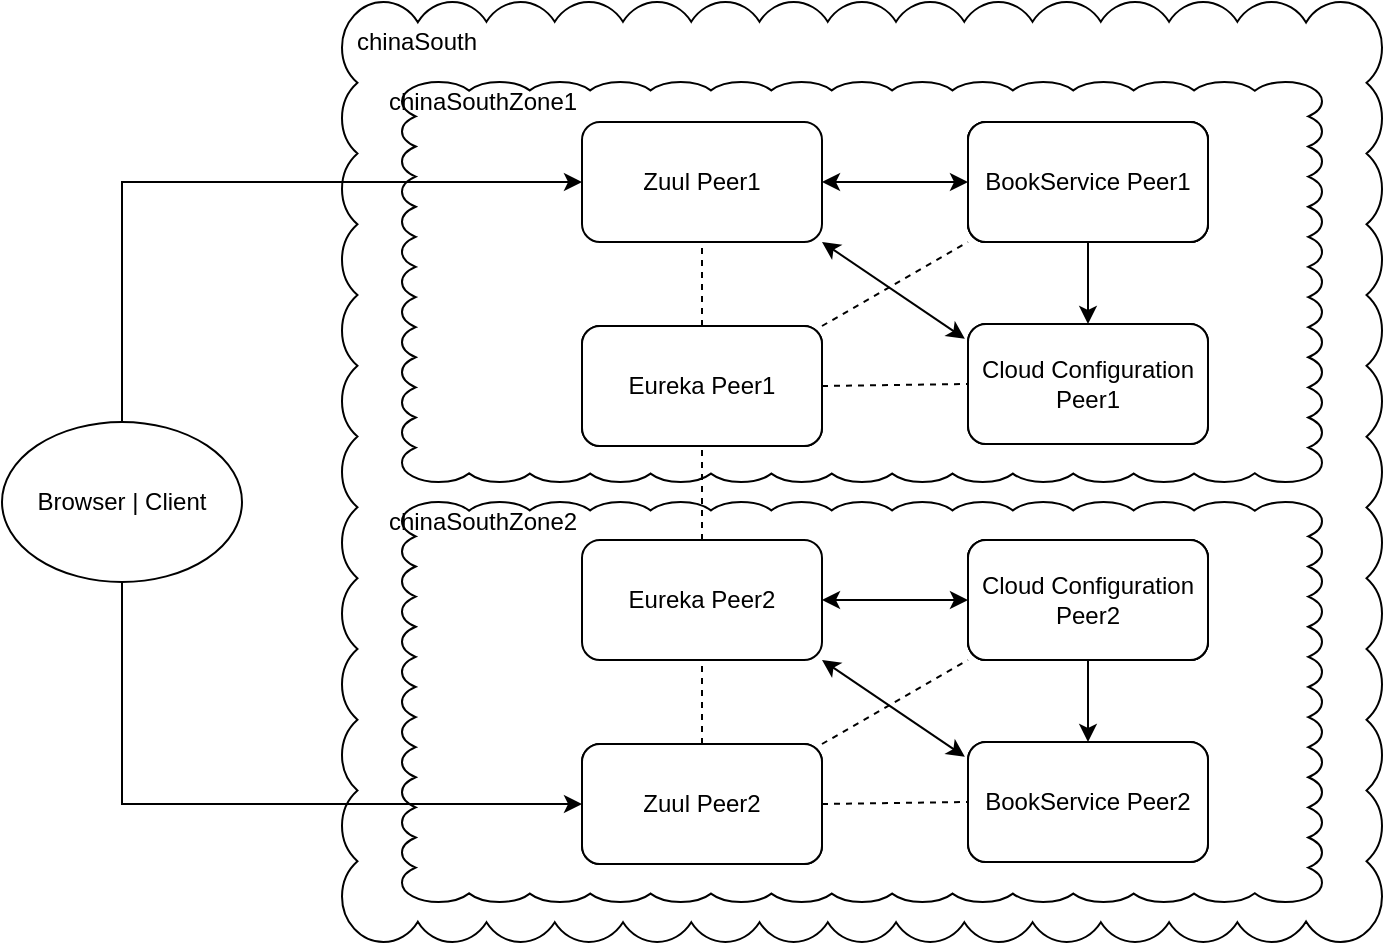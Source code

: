 <mxfile version="12.8.1" type="github">
  <diagram id="9NF7pGF7Ra7rEJzcOf4w" name="Page-1">
    <mxGraphModel dx="1329" dy="802" grid="1" gridSize="10" guides="1" tooltips="1" connect="1" arrows="1" fold="1" page="1" pageScale="1" pageWidth="827" pageHeight="1169" math="0" shadow="0">
      <root>
        <mxCell id="0" />
        <mxCell id="1" parent="0" />
        <mxCell id="pdzBoScBfmoOIBWeZZql-23" value="" style="whiteSpace=wrap;html=1;shape=mxgraph.basic.cloud_rect" parent="1" vertex="1">
          <mxGeometry x="200" y="60" width="520" height="470" as="geometry" />
        </mxCell>
        <mxCell id="5vWuNysADKqsCuc7ViOQ-1" value="" style="whiteSpace=wrap;html=1;shape=mxgraph.basic.cloud_rect" vertex="1" parent="1">
          <mxGeometry x="230" y="100" width="460" height="200" as="geometry" />
        </mxCell>
        <mxCell id="pdzBoScBfmoOIBWeZZql-1" value="Cloud Configuration" style="rounded=1;whiteSpace=wrap;html=1;" parent="1" vertex="1">
          <mxGeometry x="513" y="221" width="120" height="60" as="geometry" />
        </mxCell>
        <mxCell id="pdzBoScBfmoOIBWeZZql-20" style="edgeStyle=none;rounded=0;orthogonalLoop=1;jettySize=auto;html=1;exitX=1;exitY=0.5;exitDx=0;exitDy=0;entryX=0;entryY=0.5;entryDx=0;entryDy=0;startArrow=none;startFill=0;endArrow=none;endFill=0;dashed=1;" parent="1" source="pdzBoScBfmoOIBWeZZql-2" target="pdzBoScBfmoOIBWeZZql-1" edge="1">
          <mxGeometry relative="1" as="geometry" />
        </mxCell>
        <mxCell id="pdzBoScBfmoOIBWeZZql-21" style="edgeStyle=none;rounded=0;orthogonalLoop=1;jettySize=auto;html=1;exitX=1;exitY=0;exitDx=0;exitDy=0;entryX=0;entryY=1;entryDx=0;entryDy=0;dashed=1;startArrow=none;startFill=0;endArrow=none;endFill=0;" parent="1" source="pdzBoScBfmoOIBWeZZql-2" target="pdzBoScBfmoOIBWeZZql-5" edge="1">
          <mxGeometry relative="1" as="geometry" />
        </mxCell>
        <mxCell id="pdzBoScBfmoOIBWeZZql-22" style="edgeStyle=none;rounded=0;orthogonalLoop=1;jettySize=auto;html=1;exitX=0.5;exitY=0;exitDx=0;exitDy=0;entryX=0.5;entryY=1;entryDx=0;entryDy=0;dashed=1;startArrow=none;startFill=0;endArrow=none;endFill=0;" parent="1" source="pdzBoScBfmoOIBWeZZql-2" target="pdzBoScBfmoOIBWeZZql-3" edge="1">
          <mxGeometry relative="1" as="geometry" />
        </mxCell>
        <mxCell id="pdzBoScBfmoOIBWeZZql-2" value="Eureka" style="rounded=1;whiteSpace=wrap;html=1;" parent="1" vertex="1">
          <mxGeometry x="320" y="222" width="120" height="60" as="geometry" />
        </mxCell>
        <mxCell id="pdzBoScBfmoOIBWeZZql-17" style="rounded=0;orthogonalLoop=1;jettySize=auto;html=1;exitX=1;exitY=1;exitDx=0;exitDy=0;entryX=-0.013;entryY=0.123;entryDx=0;entryDy=0;entryPerimeter=0;startArrow=classic;startFill=1;" parent="1" source="pdzBoScBfmoOIBWeZZql-3" target="pdzBoScBfmoOIBWeZZql-1" edge="1">
          <mxGeometry relative="1" as="geometry" />
        </mxCell>
        <mxCell id="pdzBoScBfmoOIBWeZZql-19" style="edgeStyle=none;rounded=0;orthogonalLoop=1;jettySize=auto;html=1;exitX=1;exitY=0.5;exitDx=0;exitDy=0;entryX=0;entryY=0.5;entryDx=0;entryDy=0;startArrow=classic;startFill=1;" parent="1" source="pdzBoScBfmoOIBWeZZql-3" target="pdzBoScBfmoOIBWeZZql-5" edge="1">
          <mxGeometry relative="1" as="geometry" />
        </mxCell>
        <mxCell id="pdzBoScBfmoOIBWeZZql-3" value="Zuul Peer1" style="rounded=1;whiteSpace=wrap;html=1;" parent="1" vertex="1">
          <mxGeometry x="320" y="120" width="120" height="60" as="geometry" />
        </mxCell>
        <mxCell id="pdzBoScBfmoOIBWeZZql-18" style="edgeStyle=none;rounded=0;orthogonalLoop=1;jettySize=auto;html=1;exitX=0.5;exitY=1;exitDx=0;exitDy=0;entryX=0.5;entryY=0;entryDx=0;entryDy=0;startArrow=none;startFill=0;" parent="1" source="pdzBoScBfmoOIBWeZZql-5" target="pdzBoScBfmoOIBWeZZql-1" edge="1">
          <mxGeometry relative="1" as="geometry" />
        </mxCell>
        <mxCell id="pdzBoScBfmoOIBWeZZql-5" value="BookingService Peer1 &amp;amp; Peer2" style="rounded=1;whiteSpace=wrap;html=1;" parent="1" vertex="1">
          <mxGeometry x="513" y="120" width="120" height="60" as="geometry" />
        </mxCell>
        <mxCell id="pdzBoScBfmoOIBWeZZql-16" style="edgeStyle=orthogonalEdgeStyle;rounded=0;orthogonalLoop=1;jettySize=auto;html=1;exitX=0.5;exitY=0;exitDx=0;exitDy=0;entryX=0;entryY=0.5;entryDx=0;entryDy=0;" parent="1" source="pdzBoScBfmoOIBWeZZql-9" target="pdzBoScBfmoOIBWeZZql-3" edge="1">
          <mxGeometry relative="1" as="geometry" />
        </mxCell>
        <mxCell id="pdzBoScBfmoOIBWeZZql-9" value="Browser | Client" style="ellipse;whiteSpace=wrap;html=1;" parent="1" vertex="1">
          <mxGeometry x="30" y="270" width="120" height="80" as="geometry" />
        </mxCell>
        <mxCell id="5vWuNysADKqsCuc7ViOQ-2" value="" style="whiteSpace=wrap;html=1;shape=mxgraph.basic.cloud_rect" vertex="1" parent="1">
          <mxGeometry x="230" y="310" width="460" height="200" as="geometry" />
        </mxCell>
        <mxCell id="5vWuNysADKqsCuc7ViOQ-3" value="chinaSouth" style="text;html=1;resizable=0;autosize=1;align=center;verticalAlign=middle;points=[];fillColor=none;strokeColor=none;rounded=0;" vertex="1" parent="1">
          <mxGeometry x="197" y="70" width="80" height="20" as="geometry" />
        </mxCell>
        <mxCell id="5vWuNysADKqsCuc7ViOQ-4" value="chinaSouthZone1" style="text;html=1;resizable=0;autosize=1;align=center;verticalAlign=middle;points=[];fillColor=none;strokeColor=none;rounded=0;" vertex="1" parent="1">
          <mxGeometry x="215" y="100" width="110" height="20" as="geometry" />
        </mxCell>
        <mxCell id="5vWuNysADKqsCuc7ViOQ-5" value="chinaSouthZone2" style="text;html=1;resizable=0;autosize=1;align=center;verticalAlign=middle;points=[];fillColor=none;strokeColor=none;rounded=0;" vertex="1" parent="1">
          <mxGeometry x="215" y="310" width="110" height="20" as="geometry" />
        </mxCell>
        <mxCell id="5vWuNysADKqsCuc7ViOQ-6" value="Eureka Peer1" style="rounded=1;whiteSpace=wrap;html=1;" vertex="1" parent="1">
          <mxGeometry x="320" y="222" width="120" height="60" as="geometry" />
        </mxCell>
        <mxCell id="5vWuNysADKqsCuc7ViOQ-7" value="BookingService Peer1 &amp;amp; Peer2" style="rounded=1;whiteSpace=wrap;html=1;" vertex="1" parent="1">
          <mxGeometry x="513" y="120" width="120" height="60" as="geometry" />
        </mxCell>
        <mxCell id="5vWuNysADKqsCuc7ViOQ-8" value="BookService Peer1" style="rounded=1;whiteSpace=wrap;html=1;" vertex="1" parent="1">
          <mxGeometry x="513" y="120" width="120" height="60" as="geometry" />
        </mxCell>
        <mxCell id="5vWuNysADKqsCuc7ViOQ-9" value="Cloud Configuration Peer1" style="rounded=1;whiteSpace=wrap;html=1;" vertex="1" parent="1">
          <mxGeometry x="513" y="221" width="120" height="60" as="geometry" />
        </mxCell>
        <mxCell id="5vWuNysADKqsCuc7ViOQ-10" value="Cloud Configuration" style="rounded=1;whiteSpace=wrap;html=1;" vertex="1" parent="1">
          <mxGeometry x="513" y="430" width="120" height="60" as="geometry" />
        </mxCell>
        <mxCell id="5vWuNysADKqsCuc7ViOQ-11" style="edgeStyle=none;rounded=0;orthogonalLoop=1;jettySize=auto;html=1;exitX=1;exitY=0.5;exitDx=0;exitDy=0;entryX=0;entryY=0.5;entryDx=0;entryDy=0;startArrow=none;startFill=0;endArrow=none;endFill=0;dashed=1;" edge="1" parent="1" source="5vWuNysADKqsCuc7ViOQ-14" target="5vWuNysADKqsCuc7ViOQ-10">
          <mxGeometry relative="1" as="geometry" />
        </mxCell>
        <mxCell id="5vWuNysADKqsCuc7ViOQ-12" style="edgeStyle=none;rounded=0;orthogonalLoop=1;jettySize=auto;html=1;exitX=1;exitY=0;exitDx=0;exitDy=0;entryX=0;entryY=1;entryDx=0;entryDy=0;dashed=1;startArrow=none;startFill=0;endArrow=none;endFill=0;" edge="1" parent="1" source="5vWuNysADKqsCuc7ViOQ-14" target="5vWuNysADKqsCuc7ViOQ-19">
          <mxGeometry relative="1" as="geometry" />
        </mxCell>
        <mxCell id="5vWuNysADKqsCuc7ViOQ-13" style="edgeStyle=none;rounded=0;orthogonalLoop=1;jettySize=auto;html=1;exitX=0.5;exitY=0;exitDx=0;exitDy=0;entryX=0.5;entryY=1;entryDx=0;entryDy=0;dashed=1;startArrow=none;startFill=0;endArrow=none;endFill=0;" edge="1" parent="1" source="5vWuNysADKqsCuc7ViOQ-14" target="5vWuNysADKqsCuc7ViOQ-17">
          <mxGeometry relative="1" as="geometry" />
        </mxCell>
        <mxCell id="5vWuNysADKqsCuc7ViOQ-14" value="Eureka" style="rounded=1;whiteSpace=wrap;html=1;" vertex="1" parent="1">
          <mxGeometry x="320" y="431" width="120" height="60" as="geometry" />
        </mxCell>
        <mxCell id="5vWuNysADKqsCuc7ViOQ-15" style="rounded=0;orthogonalLoop=1;jettySize=auto;html=1;exitX=1;exitY=1;exitDx=0;exitDy=0;entryX=-0.013;entryY=0.123;entryDx=0;entryDy=0;entryPerimeter=0;startArrow=classic;startFill=1;" edge="1" parent="1" source="5vWuNysADKqsCuc7ViOQ-17" target="5vWuNysADKqsCuc7ViOQ-10">
          <mxGeometry relative="1" as="geometry" />
        </mxCell>
        <mxCell id="5vWuNysADKqsCuc7ViOQ-16" style="edgeStyle=none;rounded=0;orthogonalLoop=1;jettySize=auto;html=1;exitX=1;exitY=0.5;exitDx=0;exitDy=0;entryX=0;entryY=0.5;entryDx=0;entryDy=0;startArrow=classic;startFill=1;" edge="1" parent="1" source="5vWuNysADKqsCuc7ViOQ-17" target="5vWuNysADKqsCuc7ViOQ-19">
          <mxGeometry relative="1" as="geometry" />
        </mxCell>
        <mxCell id="5vWuNysADKqsCuc7ViOQ-17" value="Eureka Peer2" style="rounded=1;whiteSpace=wrap;html=1;" vertex="1" parent="1">
          <mxGeometry x="320" y="329" width="120" height="60" as="geometry" />
        </mxCell>
        <mxCell id="5vWuNysADKqsCuc7ViOQ-18" style="edgeStyle=none;rounded=0;orthogonalLoop=1;jettySize=auto;html=1;exitX=0.5;exitY=1;exitDx=0;exitDy=0;entryX=0.5;entryY=0;entryDx=0;entryDy=0;startArrow=none;startFill=0;" edge="1" parent="1" source="5vWuNysADKqsCuc7ViOQ-19" target="5vWuNysADKqsCuc7ViOQ-10">
          <mxGeometry relative="1" as="geometry" />
        </mxCell>
        <mxCell id="5vWuNysADKqsCuc7ViOQ-19" value="BookingService Peer1 &amp;amp; Peer2" style="rounded=1;whiteSpace=wrap;html=1;" vertex="1" parent="1">
          <mxGeometry x="513" y="329" width="120" height="60" as="geometry" />
        </mxCell>
        <mxCell id="5vWuNysADKqsCuc7ViOQ-20" value="Zuul Peer2" style="rounded=1;whiteSpace=wrap;html=1;" vertex="1" parent="1">
          <mxGeometry x="320" y="431" width="120" height="60" as="geometry" />
        </mxCell>
        <mxCell id="5vWuNysADKqsCuc7ViOQ-21" value="BookingService Peer1 &amp;amp; Peer2" style="rounded=1;whiteSpace=wrap;html=1;" vertex="1" parent="1">
          <mxGeometry x="513" y="329" width="120" height="60" as="geometry" />
        </mxCell>
        <mxCell id="5vWuNysADKqsCuc7ViOQ-22" value="Cloud Configuration Peer2" style="rounded=1;whiteSpace=wrap;html=1;" vertex="1" parent="1">
          <mxGeometry x="513" y="329" width="120" height="60" as="geometry" />
        </mxCell>
        <mxCell id="5vWuNysADKqsCuc7ViOQ-23" value="BookService Peer2" style="rounded=1;whiteSpace=wrap;html=1;" vertex="1" parent="1">
          <mxGeometry x="513" y="430" width="120" height="60" as="geometry" />
        </mxCell>
        <mxCell id="5vWuNysADKqsCuc7ViOQ-24" style="edgeStyle=orthogonalEdgeStyle;rounded=0;orthogonalLoop=1;jettySize=auto;html=1;exitX=0.5;exitY=1;exitDx=0;exitDy=0;entryX=0;entryY=0.5;entryDx=0;entryDy=0;" edge="1" parent="1" source="pdzBoScBfmoOIBWeZZql-9" target="5vWuNysADKqsCuc7ViOQ-20">
          <mxGeometry relative="1" as="geometry">
            <mxPoint x="100" y="280" as="sourcePoint" />
            <mxPoint x="330" y="160" as="targetPoint" />
          </mxGeometry>
        </mxCell>
        <mxCell id="5vWuNysADKqsCuc7ViOQ-25" style="edgeStyle=none;rounded=0;orthogonalLoop=1;jettySize=auto;html=1;exitX=0.5;exitY=0;exitDx=0;exitDy=0;dashed=1;startArrow=none;startFill=0;endArrow=none;endFill=0;" edge="1" parent="1" source="5vWuNysADKqsCuc7ViOQ-17" target="5vWuNysADKqsCuc7ViOQ-6">
          <mxGeometry relative="1" as="geometry">
            <mxPoint x="390" y="232" as="sourcePoint" />
            <mxPoint x="390" y="280" as="targetPoint" />
          </mxGeometry>
        </mxCell>
      </root>
    </mxGraphModel>
  </diagram>
</mxfile>
